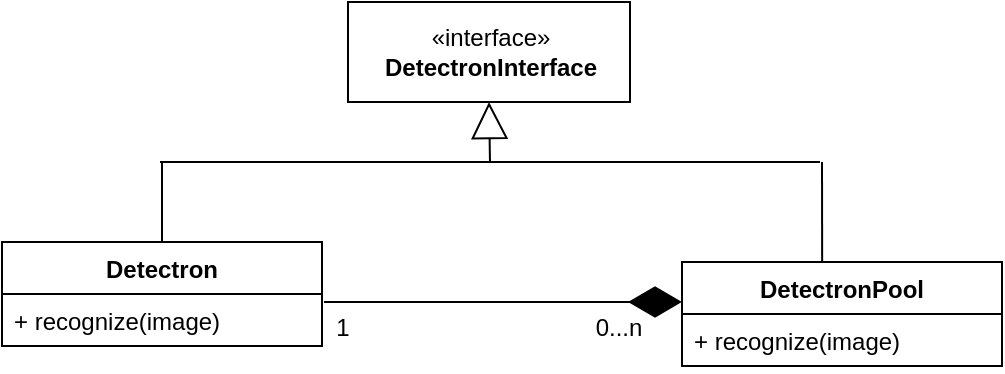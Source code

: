 <mxfile version="13.3.9" type="device"><diagram id="yOCtrdI7WWGuJKnKi1ZC" name="Page-1"><mxGraphModel dx="946" dy="521" grid="1" gridSize="10" guides="1" tooltips="1" connect="1" arrows="1" fold="1" page="1" pageScale="1" pageWidth="827" pageHeight="1169" math="0" shadow="0"><root><mxCell id="0"/><mxCell id="1" parent="0"/><mxCell id="RvMskuObGXK9SbwSj7L6-1" value="«interface»&lt;br&gt;&lt;b&gt;DetectronInterface&lt;/b&gt;" style="html=1;" vertex="1" parent="1"><mxGeometry x="343" y="120" width="141" height="50" as="geometry"/></mxCell><mxCell id="RvMskuObGXK9SbwSj7L6-2" value="Detectron" style="swimlane;fontStyle=1;align=center;verticalAlign=top;childLayout=stackLayout;horizontal=1;startSize=26;horizontalStack=0;resizeParent=1;resizeParentMax=0;resizeLast=0;collapsible=1;marginBottom=0;" vertex="1" parent="1"><mxGeometry x="170" y="240" width="160" height="52" as="geometry"/></mxCell><mxCell id="RvMskuObGXK9SbwSj7L6-5" value="+ recognize(image)" style="text;strokeColor=none;fillColor=none;align=left;verticalAlign=top;spacingLeft=4;spacingRight=4;overflow=hidden;rotatable=0;points=[[0,0.5],[1,0.5]];portConstraint=eastwest;" vertex="1" parent="RvMskuObGXK9SbwSj7L6-2"><mxGeometry y="26" width="160" height="26" as="geometry"/></mxCell><mxCell id="RvMskuObGXK9SbwSj7L6-10" value="" style="endArrow=diamondThin;endFill=1;endSize=24;html=1;" edge="1" parent="1"><mxGeometry width="160" relative="1" as="geometry"><mxPoint x="331" y="270" as="sourcePoint"/><mxPoint x="510" y="270" as="targetPoint"/></mxGeometry></mxCell><mxCell id="RvMskuObGXK9SbwSj7L6-6" value="DetectronPool" style="swimlane;fontStyle=1;align=center;verticalAlign=top;childLayout=stackLayout;horizontal=1;startSize=26;horizontalStack=0;resizeParent=1;resizeParentMax=0;resizeLast=0;collapsible=1;marginBottom=0;" vertex="1" parent="1"><mxGeometry x="510" y="250" width="160" height="52" as="geometry"/></mxCell><mxCell id="RvMskuObGXK9SbwSj7L6-9" value="+ recognize(image)" style="text;strokeColor=none;fillColor=none;align=left;verticalAlign=top;spacingLeft=4;spacingRight=4;overflow=hidden;rotatable=0;points=[[0,0.5],[1,0.5]];portConstraint=eastwest;" vertex="1" parent="RvMskuObGXK9SbwSj7L6-6"><mxGeometry y="26" width="160" height="26" as="geometry"/></mxCell><mxCell id="RvMskuObGXK9SbwSj7L6-15" value="1" style="text;html=1;align=center;verticalAlign=middle;resizable=0;points=[];autosize=1;" vertex="1" parent="1"><mxGeometry x="330" y="273" width="20" height="20" as="geometry"/></mxCell><mxCell id="RvMskuObGXK9SbwSj7L6-16" value="0...n" style="text;html=1;align=center;verticalAlign=middle;resizable=0;points=[];autosize=1;" vertex="1" parent="1"><mxGeometry x="458" y="273" width="40" height="20" as="geometry"/></mxCell><mxCell id="RvMskuObGXK9SbwSj7L6-17" value="" style="endArrow=block;endSize=16;endFill=0;html=1;entryX=0.5;entryY=1;entryDx=0;entryDy=0;" edge="1" parent="1" target="RvMskuObGXK9SbwSj7L6-1"><mxGeometry width="160" relative="1" as="geometry"><mxPoint x="414" y="200" as="sourcePoint"/><mxPoint x="440" y="200" as="targetPoint"/></mxGeometry></mxCell><mxCell id="RvMskuObGXK9SbwSj7L6-18" value="" style="endArrow=none;html=1;" edge="1" parent="1"><mxGeometry width="50" height="50" relative="1" as="geometry"><mxPoint x="249" y="200" as="sourcePoint"/><mxPoint x="579" y="200" as="targetPoint"/><Array as="points"/></mxGeometry></mxCell><mxCell id="RvMskuObGXK9SbwSj7L6-19" value="" style="endArrow=none;html=1;exitX=0.5;exitY=0;exitDx=0;exitDy=0;" edge="1" parent="1" source="RvMskuObGXK9SbwSj7L6-2"><mxGeometry width="50" height="50" relative="1" as="geometry"><mxPoint x="230" y="230" as="sourcePoint"/><mxPoint x="250" y="200" as="targetPoint"/></mxGeometry></mxCell><mxCell id="RvMskuObGXK9SbwSj7L6-20" value="" style="endArrow=none;html=1;exitX=0.438;exitY=0;exitDx=0;exitDy=0;exitPerimeter=0;" edge="1" parent="1" source="RvMskuObGXK9SbwSj7L6-6"><mxGeometry width="50" height="50" relative="1" as="geometry"><mxPoint x="590" y="250" as="sourcePoint"/><mxPoint x="580" y="200" as="targetPoint"/></mxGeometry></mxCell></root></mxGraphModel></diagram></mxfile>